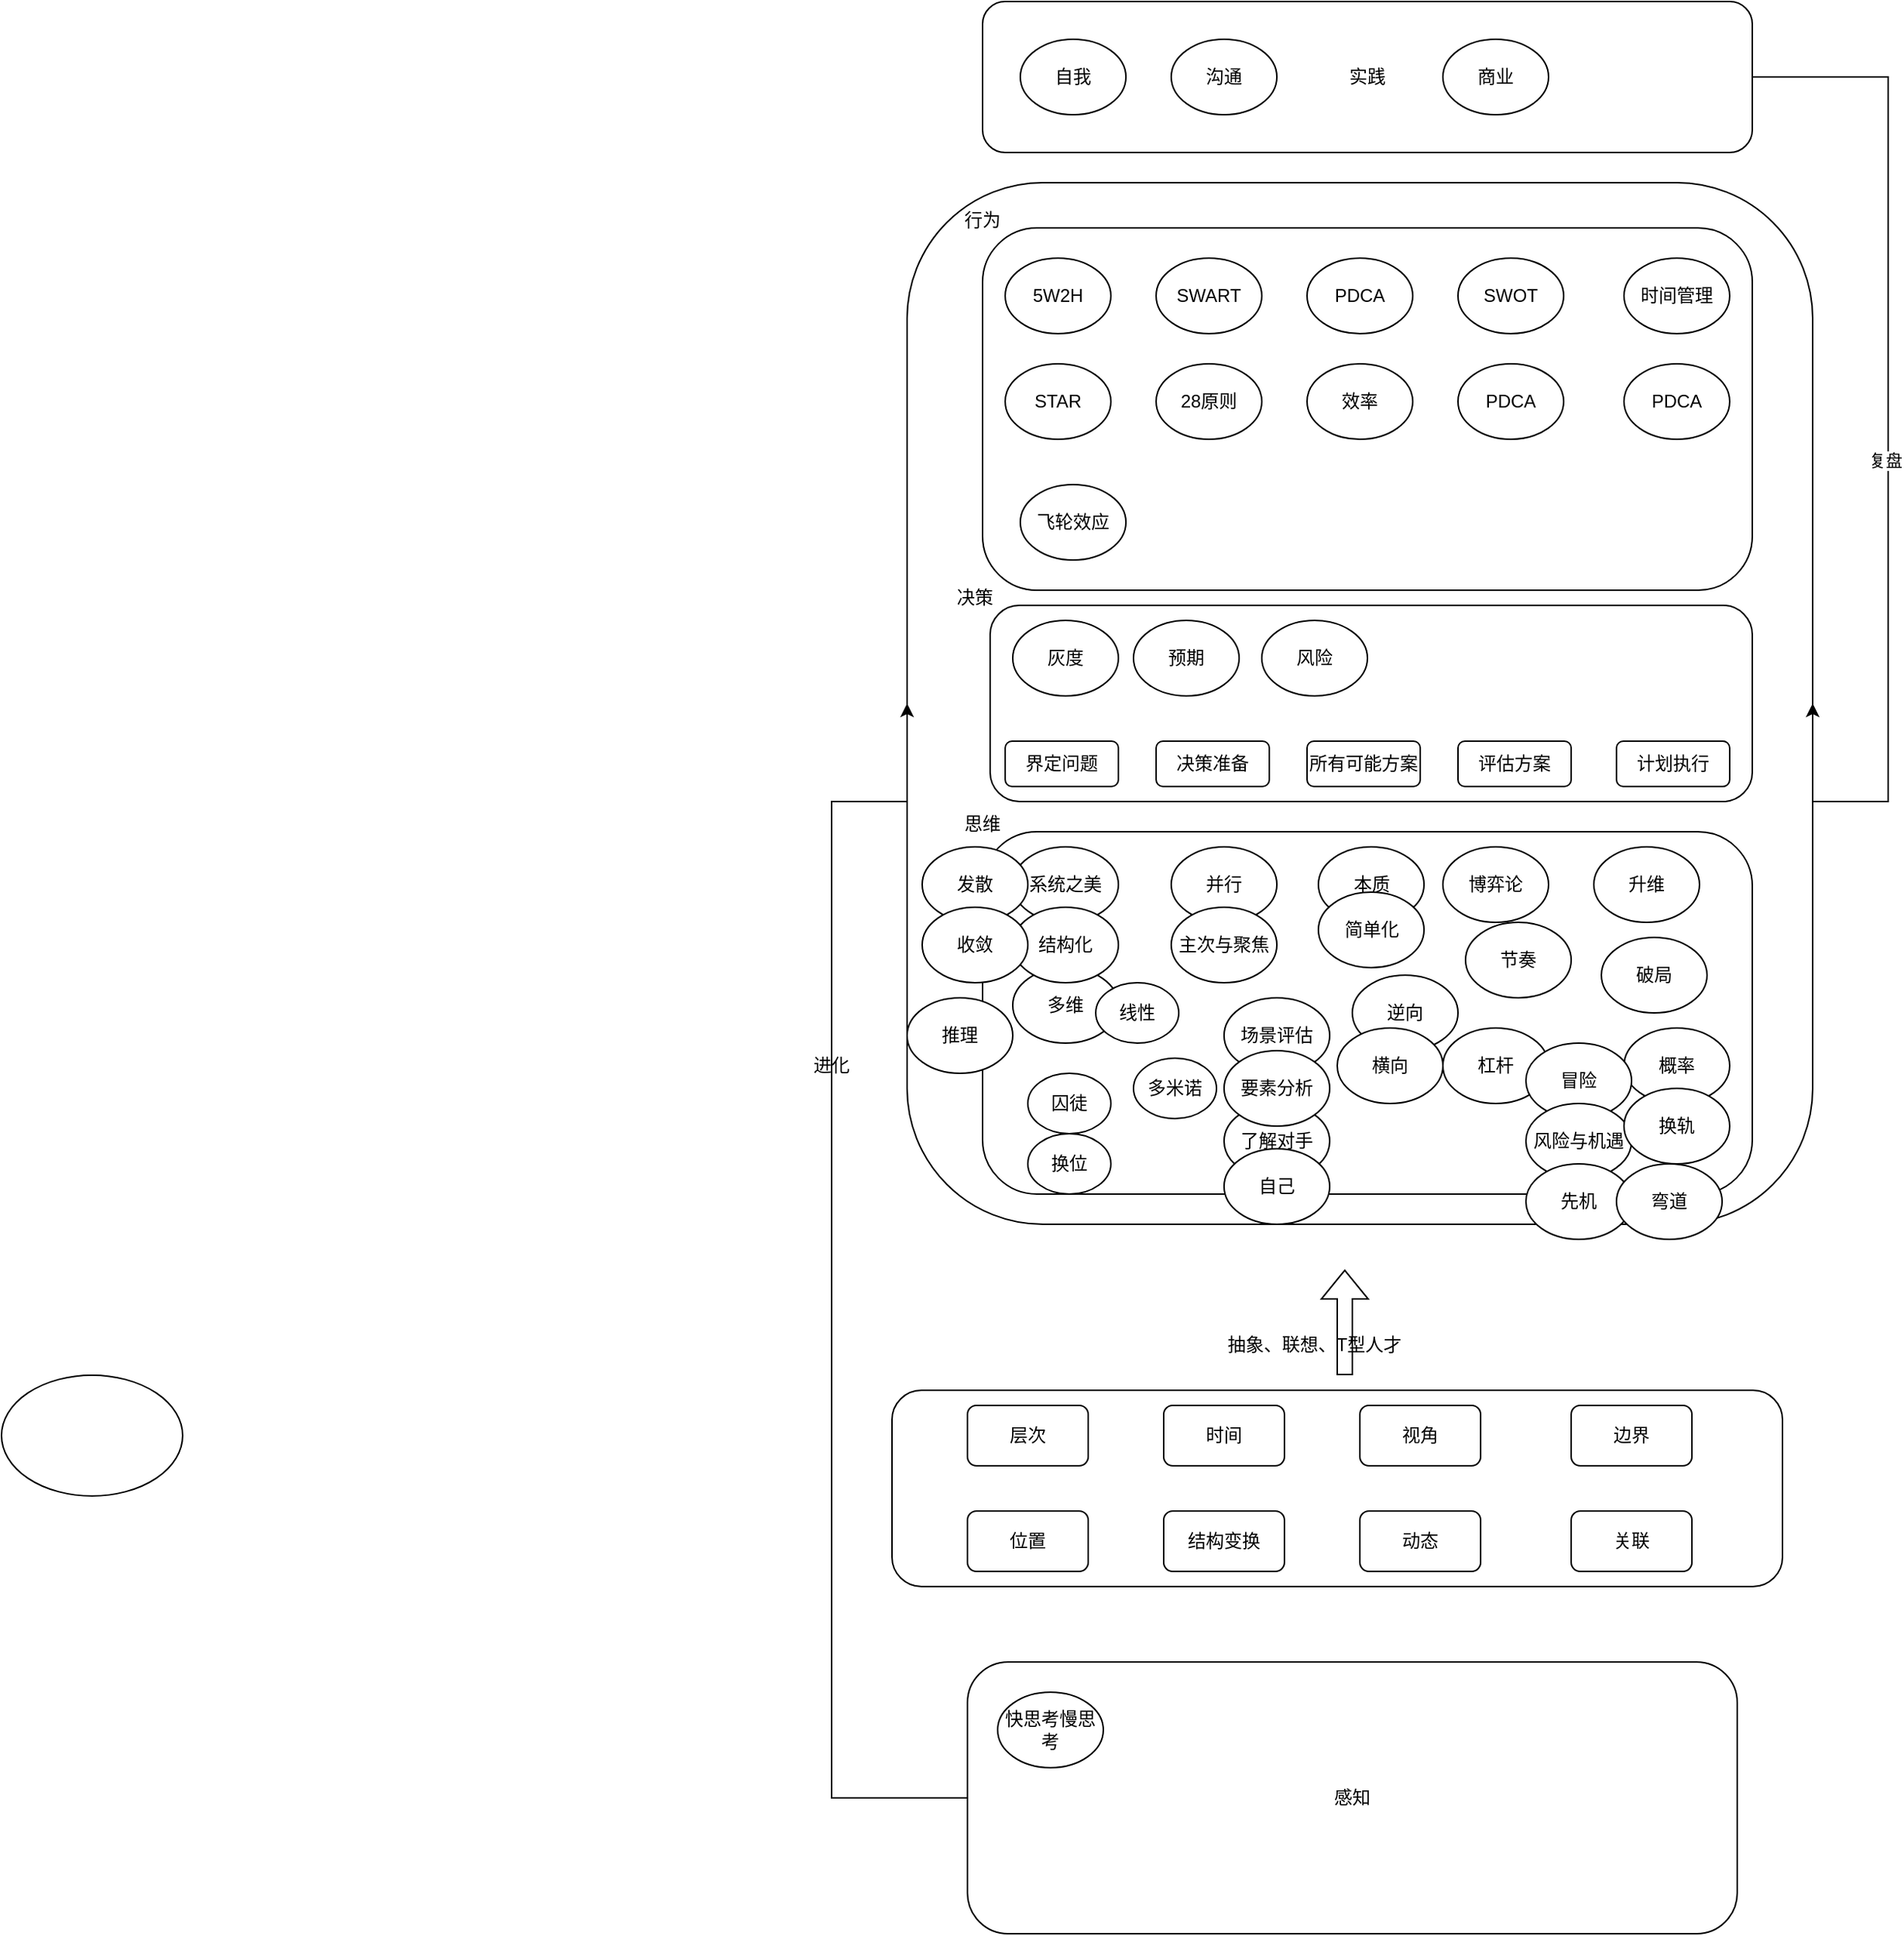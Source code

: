 <mxfile version="17.4.0" type="github">
  <diagram id="6t-HRYRo3RntBsjj9dX_" name="Page-1">
    <mxGraphModel dx="2249" dy="1969" grid="1" gridSize="10" guides="1" tooltips="1" connect="1" arrows="1" fold="1" page="1" pageScale="1" pageWidth="827" pageHeight="1169" math="0" shadow="0">
      <root>
        <mxCell id="0" />
        <mxCell id="1" parent="0" />
        <mxCell id="4zZC_BVY_g6dotP5J9YV-59" value="" style="rounded=1;whiteSpace=wrap;html=1;" vertex="1" parent="1">
          <mxGeometry x="150" y="530" width="590" height="130" as="geometry" />
        </mxCell>
        <mxCell id="4zZC_BVY_g6dotP5J9YV-17" value="" style="rounded=1;whiteSpace=wrap;html=1;" vertex="1" parent="1">
          <mxGeometry x="160" y="-270" width="600" height="690" as="geometry" />
        </mxCell>
        <mxCell id="4zZC_BVY_g6dotP5J9YV-1" value="层次" style="rounded=1;whiteSpace=wrap;html=1;" vertex="1" parent="1">
          <mxGeometry x="200" y="540" width="80" height="40" as="geometry" />
        </mxCell>
        <mxCell id="4zZC_BVY_g6dotP5J9YV-20" style="edgeStyle=orthogonalEdgeStyle;rounded=0;orthogonalLoop=1;jettySize=auto;html=1;exitX=0;exitY=0.5;exitDx=0;exitDy=0;entryX=0;entryY=0.5;entryDx=0;entryDy=0;" edge="1" parent="1" source="4zZC_BVY_g6dotP5J9YV-2" target="4zZC_BVY_g6dotP5J9YV-17">
          <mxGeometry relative="1" as="geometry">
            <Array as="points">
              <mxPoint x="110" y="800" />
              <mxPoint x="110" y="140" />
              <mxPoint x="160" y="140" />
            </Array>
          </mxGeometry>
        </mxCell>
        <mxCell id="4zZC_BVY_g6dotP5J9YV-2" value="感知" style="rounded=1;whiteSpace=wrap;html=1;" vertex="1" parent="1">
          <mxGeometry x="200" y="710" width="510" height="180" as="geometry" />
        </mxCell>
        <mxCell id="4zZC_BVY_g6dotP5J9YV-3" value="时间" style="rounded=1;whiteSpace=wrap;html=1;" vertex="1" parent="1">
          <mxGeometry x="330" y="540" width="80" height="40" as="geometry" />
        </mxCell>
        <mxCell id="4zZC_BVY_g6dotP5J9YV-4" value="视角" style="rounded=1;whiteSpace=wrap;html=1;" vertex="1" parent="1">
          <mxGeometry x="460" y="540" width="80" height="40" as="geometry" />
        </mxCell>
        <mxCell id="4zZC_BVY_g6dotP5J9YV-5" value="边界" style="rounded=1;whiteSpace=wrap;html=1;" vertex="1" parent="1">
          <mxGeometry x="600" y="540" width="80" height="40" as="geometry" />
        </mxCell>
        <mxCell id="4zZC_BVY_g6dotP5J9YV-6" value="" style="rounded=1;whiteSpace=wrap;html=1;" vertex="1" parent="1">
          <mxGeometry x="210" y="160" width="510" height="240" as="geometry" />
        </mxCell>
        <mxCell id="4zZC_BVY_g6dotP5J9YV-7" value="系统之美" style="ellipse;whiteSpace=wrap;html=1;" vertex="1" parent="1">
          <mxGeometry x="230" y="170" width="70" height="50" as="geometry" />
        </mxCell>
        <mxCell id="4zZC_BVY_g6dotP5J9YV-8" value="多维" style="ellipse;whiteSpace=wrap;html=1;" vertex="1" parent="1">
          <mxGeometry x="230" y="250" width="70" height="50" as="geometry" />
        </mxCell>
        <mxCell id="4zZC_BVY_g6dotP5J9YV-9" value="博弈论" style="ellipse;whiteSpace=wrap;html=1;" vertex="1" parent="1">
          <mxGeometry x="515" y="170" width="70" height="50" as="geometry" />
        </mxCell>
        <mxCell id="4zZC_BVY_g6dotP5J9YV-10" value="结构化" style="ellipse;whiteSpace=wrap;html=1;" vertex="1" parent="1">
          <mxGeometry x="230" y="210" width="70" height="50" as="geometry" />
        </mxCell>
        <mxCell id="4zZC_BVY_g6dotP5J9YV-11" value="" style="rounded=1;whiteSpace=wrap;html=1;" vertex="1" parent="1">
          <mxGeometry x="210" y="-240" width="510" height="240" as="geometry" />
        </mxCell>
        <mxCell id="4zZC_BVY_g6dotP5J9YV-12" value="思维" style="text;html=1;strokeColor=none;fillColor=none;align=center;verticalAlign=middle;whiteSpace=wrap;rounded=0;" vertex="1" parent="1">
          <mxGeometry x="180" y="140" width="60" height="30" as="geometry" />
        </mxCell>
        <mxCell id="4zZC_BVY_g6dotP5J9YV-13" value="行为" style="text;html=1;strokeColor=none;fillColor=none;align=center;verticalAlign=middle;whiteSpace=wrap;rounded=0;" vertex="1" parent="1">
          <mxGeometry x="180" y="-260" width="60" height="30" as="geometry" />
        </mxCell>
        <mxCell id="4zZC_BVY_g6dotP5J9YV-14" value="STAR" style="ellipse;whiteSpace=wrap;html=1;" vertex="1" parent="1">
          <mxGeometry x="225" y="-150" width="70" height="50" as="geometry" />
        </mxCell>
        <mxCell id="4zZC_BVY_g6dotP5J9YV-15" value="28原则" style="ellipse;whiteSpace=wrap;html=1;" vertex="1" parent="1">
          <mxGeometry x="325" y="-150" width="70" height="50" as="geometry" />
        </mxCell>
        <mxCell id="4zZC_BVY_g6dotP5J9YV-18" style="edgeStyle=orthogonalEdgeStyle;rounded=0;orthogonalLoop=1;jettySize=auto;html=1;exitX=1;exitY=0.5;exitDx=0;exitDy=0;entryX=1;entryY=0.5;entryDx=0;entryDy=0;" edge="1" parent="1" source="4zZC_BVY_g6dotP5J9YV-16" target="4zZC_BVY_g6dotP5J9YV-17">
          <mxGeometry relative="1" as="geometry">
            <Array as="points">
              <mxPoint x="810" y="-340" />
              <mxPoint x="810" y="140" />
              <mxPoint x="760" y="140" />
            </Array>
          </mxGeometry>
        </mxCell>
        <mxCell id="4zZC_BVY_g6dotP5J9YV-19" value="复盘" style="edgeLabel;html=1;align=center;verticalAlign=middle;resizable=0;points=[];" vertex="1" connectable="0" parent="4zZC_BVY_g6dotP5J9YV-18">
          <mxGeometry x="0.004" y="-2" relative="1" as="geometry">
            <mxPoint as="offset" />
          </mxGeometry>
        </mxCell>
        <mxCell id="4zZC_BVY_g6dotP5J9YV-16" value="实践" style="rounded=1;whiteSpace=wrap;html=1;" vertex="1" parent="1">
          <mxGeometry x="210" y="-390" width="510" height="100" as="geometry" />
        </mxCell>
        <mxCell id="4zZC_BVY_g6dotP5J9YV-21" value="进化" style="text;html=1;strokeColor=none;fillColor=none;align=center;verticalAlign=middle;whiteSpace=wrap;rounded=0;" vertex="1" parent="1">
          <mxGeometry x="80" y="300" width="60" height="30" as="geometry" />
        </mxCell>
        <mxCell id="4zZC_BVY_g6dotP5J9YV-22" value="自我" style="ellipse;whiteSpace=wrap;html=1;" vertex="1" parent="1">
          <mxGeometry x="235" y="-365" width="70" height="50" as="geometry" />
        </mxCell>
        <mxCell id="4zZC_BVY_g6dotP5J9YV-23" value="沟通" style="ellipse;whiteSpace=wrap;html=1;" vertex="1" parent="1">
          <mxGeometry x="335" y="-365" width="70" height="50" as="geometry" />
        </mxCell>
        <mxCell id="4zZC_BVY_g6dotP5J9YV-24" value="商业" style="ellipse;whiteSpace=wrap;html=1;" vertex="1" parent="1">
          <mxGeometry x="515" y="-365" width="70" height="50" as="geometry" />
        </mxCell>
        <mxCell id="4zZC_BVY_g6dotP5J9YV-25" value="" style="rounded=1;whiteSpace=wrap;html=1;" vertex="1" parent="1">
          <mxGeometry x="215" y="10" width="505" height="130" as="geometry" />
        </mxCell>
        <mxCell id="4zZC_BVY_g6dotP5J9YV-26" value="决策" style="text;html=1;strokeColor=none;fillColor=none;align=center;verticalAlign=middle;whiteSpace=wrap;rounded=0;" vertex="1" parent="1">
          <mxGeometry x="175" y="-10" width="60" height="30" as="geometry" />
        </mxCell>
        <mxCell id="4zZC_BVY_g6dotP5J9YV-27" value="灰度" style="ellipse;whiteSpace=wrap;html=1;" vertex="1" parent="1">
          <mxGeometry x="230" y="20" width="70" height="50" as="geometry" />
        </mxCell>
        <mxCell id="4zZC_BVY_g6dotP5J9YV-28" value="飞轮效应" style="ellipse;whiteSpace=wrap;html=1;" vertex="1" parent="1">
          <mxGeometry x="235" y="-70" width="70" height="50" as="geometry" />
        </mxCell>
        <mxCell id="4zZC_BVY_g6dotP5J9YV-30" value="效率" style="ellipse;whiteSpace=wrap;html=1;" vertex="1" parent="1">
          <mxGeometry x="425" y="-150" width="70" height="50" as="geometry" />
        </mxCell>
        <mxCell id="4zZC_BVY_g6dotP5J9YV-31" value="PDCA" style="ellipse;whiteSpace=wrap;html=1;" vertex="1" parent="1">
          <mxGeometry x="525" y="-150" width="70" height="50" as="geometry" />
        </mxCell>
        <mxCell id="4zZC_BVY_g6dotP5J9YV-32" value="PDCA" style="ellipse;whiteSpace=wrap;html=1;" vertex="1" parent="1">
          <mxGeometry x="635" y="-150" width="70" height="50" as="geometry" />
        </mxCell>
        <mxCell id="4zZC_BVY_g6dotP5J9YV-33" value="5W2H" style="ellipse;whiteSpace=wrap;html=1;" vertex="1" parent="1">
          <mxGeometry x="225" y="-220" width="70" height="50" as="geometry" />
        </mxCell>
        <mxCell id="4zZC_BVY_g6dotP5J9YV-34" value="SWART" style="ellipse;whiteSpace=wrap;html=1;" vertex="1" parent="1">
          <mxGeometry x="325" y="-220" width="70" height="50" as="geometry" />
        </mxCell>
        <mxCell id="4zZC_BVY_g6dotP5J9YV-35" value="PDCA" style="ellipse;whiteSpace=wrap;html=1;" vertex="1" parent="1">
          <mxGeometry x="425" y="-220" width="70" height="50" as="geometry" />
        </mxCell>
        <mxCell id="4zZC_BVY_g6dotP5J9YV-36" value="SWOT" style="ellipse;whiteSpace=wrap;html=1;" vertex="1" parent="1">
          <mxGeometry x="525" y="-220" width="70" height="50" as="geometry" />
        </mxCell>
        <mxCell id="4zZC_BVY_g6dotP5J9YV-37" value="时间管理" style="ellipse;whiteSpace=wrap;html=1;" vertex="1" parent="1">
          <mxGeometry x="635" y="-220" width="70" height="50" as="geometry" />
        </mxCell>
        <mxCell id="4zZC_BVY_g6dotP5J9YV-38" value="并行" style="ellipse;whiteSpace=wrap;html=1;" vertex="1" parent="1">
          <mxGeometry x="335" y="170" width="70" height="50" as="geometry" />
        </mxCell>
        <mxCell id="4zZC_BVY_g6dotP5J9YV-39" value="主次与聚焦" style="ellipse;whiteSpace=wrap;html=1;" vertex="1" parent="1">
          <mxGeometry x="335" y="210" width="70" height="50" as="geometry" />
        </mxCell>
        <mxCell id="4zZC_BVY_g6dotP5J9YV-40" value="界定问题" style="rounded=1;whiteSpace=wrap;html=1;" vertex="1" parent="1">
          <mxGeometry x="225" y="100" width="75" height="30" as="geometry" />
        </mxCell>
        <mxCell id="4zZC_BVY_g6dotP5J9YV-41" value="决策准备" style="rounded=1;whiteSpace=wrap;html=1;" vertex="1" parent="1">
          <mxGeometry x="325" y="100" width="75" height="30" as="geometry" />
        </mxCell>
        <mxCell id="4zZC_BVY_g6dotP5J9YV-42" value="所有可能方案" style="rounded=1;whiteSpace=wrap;html=1;" vertex="1" parent="1">
          <mxGeometry x="425" y="100" width="75" height="30" as="geometry" />
        </mxCell>
        <mxCell id="4zZC_BVY_g6dotP5J9YV-43" value="评估方案" style="rounded=1;whiteSpace=wrap;html=1;" vertex="1" parent="1">
          <mxGeometry x="525" y="100" width="75" height="30" as="geometry" />
        </mxCell>
        <mxCell id="4zZC_BVY_g6dotP5J9YV-44" value="计划执行" style="rounded=1;whiteSpace=wrap;html=1;" vertex="1" parent="1">
          <mxGeometry x="630" y="100" width="75" height="30" as="geometry" />
        </mxCell>
        <mxCell id="4zZC_BVY_g6dotP5J9YV-46" value="位置" style="rounded=1;whiteSpace=wrap;html=1;" vertex="1" parent="1">
          <mxGeometry x="200" y="610" width="80" height="40" as="geometry" />
        </mxCell>
        <mxCell id="4zZC_BVY_g6dotP5J9YV-47" value="结构变换" style="rounded=1;whiteSpace=wrap;html=1;" vertex="1" parent="1">
          <mxGeometry x="330" y="610" width="80" height="40" as="geometry" />
        </mxCell>
        <mxCell id="4zZC_BVY_g6dotP5J9YV-48" value="动态" style="rounded=1;whiteSpace=wrap;html=1;" vertex="1" parent="1">
          <mxGeometry x="460" y="610" width="80" height="40" as="geometry" />
        </mxCell>
        <mxCell id="4zZC_BVY_g6dotP5J9YV-49" value="关联" style="rounded=1;whiteSpace=wrap;html=1;" vertex="1" parent="1">
          <mxGeometry x="600" y="610" width="80" height="40" as="geometry" />
        </mxCell>
        <mxCell id="4zZC_BVY_g6dotP5J9YV-50" value="升维" style="ellipse;whiteSpace=wrap;html=1;" vertex="1" parent="1">
          <mxGeometry x="615" y="170" width="70" height="50" as="geometry" />
        </mxCell>
        <mxCell id="4zZC_BVY_g6dotP5J9YV-52" value="" style="ellipse;whiteSpace=wrap;html=1;" vertex="1" parent="1">
          <mxGeometry x="-440" y="520" width="120" height="80" as="geometry" />
        </mxCell>
        <mxCell id="4zZC_BVY_g6dotP5J9YV-53" value="快思考慢思考" style="ellipse;whiteSpace=wrap;html=1;" vertex="1" parent="1">
          <mxGeometry x="220" y="730" width="70" height="50" as="geometry" />
        </mxCell>
        <mxCell id="4zZC_BVY_g6dotP5J9YV-54" value="破局" style="ellipse;whiteSpace=wrap;html=1;" vertex="1" parent="1">
          <mxGeometry x="620" y="230" width="70" height="50" as="geometry" />
        </mxCell>
        <mxCell id="4zZC_BVY_g6dotP5J9YV-55" value="线性" style="ellipse;whiteSpace=wrap;html=1;" vertex="1" parent="1">
          <mxGeometry x="285" y="260" width="55" height="40" as="geometry" />
        </mxCell>
        <mxCell id="4zZC_BVY_g6dotP5J9YV-56" value="逆向" style="ellipse;whiteSpace=wrap;html=1;" vertex="1" parent="1">
          <mxGeometry x="455" y="255" width="70" height="50" as="geometry" />
        </mxCell>
        <mxCell id="4zZC_BVY_g6dotP5J9YV-57" value="杠杆" style="ellipse;whiteSpace=wrap;html=1;" vertex="1" parent="1">
          <mxGeometry x="515" y="290" width="70" height="50" as="geometry" />
        </mxCell>
        <mxCell id="4zZC_BVY_g6dotP5J9YV-58" value="概率" style="ellipse;whiteSpace=wrap;html=1;" vertex="1" parent="1">
          <mxGeometry x="635" y="290" width="70" height="50" as="geometry" />
        </mxCell>
        <mxCell id="4zZC_BVY_g6dotP5J9YV-60" value="" style="shape=flexArrow;endArrow=classic;html=1;rounded=0;" edge="1" parent="1">
          <mxGeometry width="50" height="50" relative="1" as="geometry">
            <mxPoint x="450" y="520" as="sourcePoint" />
            <mxPoint x="450" y="450" as="targetPoint" />
          </mxGeometry>
        </mxCell>
        <mxCell id="4zZC_BVY_g6dotP5J9YV-61" value="抽象、联想、T型人才" style="text;html=1;strokeColor=none;fillColor=none;align=center;verticalAlign=middle;whiteSpace=wrap;rounded=0;" vertex="1" parent="1">
          <mxGeometry x="295" y="480" width="270" height="40" as="geometry" />
        </mxCell>
        <mxCell id="4zZC_BVY_g6dotP5J9YV-62" value="了解对手" style="ellipse;whiteSpace=wrap;html=1;" vertex="1" parent="1">
          <mxGeometry x="370" y="340" width="70" height="50" as="geometry" />
        </mxCell>
        <mxCell id="4zZC_BVY_g6dotP5J9YV-63" value="场景评估" style="ellipse;whiteSpace=wrap;html=1;" vertex="1" parent="1">
          <mxGeometry x="370" y="270" width="70" height="50" as="geometry" />
        </mxCell>
        <mxCell id="4zZC_BVY_g6dotP5J9YV-64" value="要素分析" style="ellipse;whiteSpace=wrap;html=1;" vertex="1" parent="1">
          <mxGeometry x="370" y="305" width="70" height="50" as="geometry" />
        </mxCell>
        <mxCell id="4zZC_BVY_g6dotP5J9YV-65" value="自己" style="ellipse;whiteSpace=wrap;html=1;" vertex="1" parent="1">
          <mxGeometry x="370" y="370" width="70" height="50" as="geometry" />
        </mxCell>
        <mxCell id="4zZC_BVY_g6dotP5J9YV-66" value="冒险" style="ellipse;whiteSpace=wrap;html=1;" vertex="1" parent="1">
          <mxGeometry x="570" y="300" width="70" height="50" as="geometry" />
        </mxCell>
        <mxCell id="4zZC_BVY_g6dotP5J9YV-67" value="风险与机遇" style="ellipse;whiteSpace=wrap;html=1;" vertex="1" parent="1">
          <mxGeometry x="570" y="340" width="70" height="50" as="geometry" />
        </mxCell>
        <mxCell id="4zZC_BVY_g6dotP5J9YV-68" value="本质" style="ellipse;whiteSpace=wrap;html=1;" vertex="1" parent="1">
          <mxGeometry x="432.5" y="170" width="70" height="50" as="geometry" />
        </mxCell>
        <mxCell id="4zZC_BVY_g6dotP5J9YV-69" value="简单化" style="ellipse;whiteSpace=wrap;html=1;" vertex="1" parent="1">
          <mxGeometry x="432.5" y="200" width="70" height="50" as="geometry" />
        </mxCell>
        <mxCell id="4zZC_BVY_g6dotP5J9YV-70" value="先机" style="ellipse;whiteSpace=wrap;html=1;" vertex="1" parent="1">
          <mxGeometry x="570" y="380" width="70" height="50" as="geometry" />
        </mxCell>
        <mxCell id="4zZC_BVY_g6dotP5J9YV-71" value="节奏" style="ellipse;whiteSpace=wrap;html=1;" vertex="1" parent="1">
          <mxGeometry x="530" y="220" width="70" height="50" as="geometry" />
        </mxCell>
        <mxCell id="4zZC_BVY_g6dotP5J9YV-72" value="囚徒" style="ellipse;whiteSpace=wrap;html=1;" vertex="1" parent="1">
          <mxGeometry x="240" y="320" width="55" height="40" as="geometry" />
        </mxCell>
        <mxCell id="4zZC_BVY_g6dotP5J9YV-73" value="预期" style="ellipse;whiteSpace=wrap;html=1;" vertex="1" parent="1">
          <mxGeometry x="310" y="20" width="70" height="50" as="geometry" />
        </mxCell>
        <mxCell id="4zZC_BVY_g6dotP5J9YV-74" value="风险" style="ellipse;whiteSpace=wrap;html=1;" vertex="1" parent="1">
          <mxGeometry x="395" y="20" width="70" height="50" as="geometry" />
        </mxCell>
        <mxCell id="4zZC_BVY_g6dotP5J9YV-75" value="多米诺" style="ellipse;whiteSpace=wrap;html=1;" vertex="1" parent="1">
          <mxGeometry x="310" y="310" width="55" height="40" as="geometry" />
        </mxCell>
        <mxCell id="4zZC_BVY_g6dotP5J9YV-76" value="换位" style="ellipse;whiteSpace=wrap;html=1;" vertex="1" parent="1">
          <mxGeometry x="240" y="360" width="55" height="40" as="geometry" />
        </mxCell>
        <mxCell id="4zZC_BVY_g6dotP5J9YV-77" value="横向" style="ellipse;whiteSpace=wrap;html=1;" vertex="1" parent="1">
          <mxGeometry x="445" y="290" width="70" height="50" as="geometry" />
        </mxCell>
        <mxCell id="4zZC_BVY_g6dotP5J9YV-78" value="弯道" style="ellipse;whiteSpace=wrap;html=1;" vertex="1" parent="1">
          <mxGeometry x="630" y="380" width="70" height="50" as="geometry" />
        </mxCell>
        <mxCell id="4zZC_BVY_g6dotP5J9YV-79" value="换轨" style="ellipse;whiteSpace=wrap;html=1;" vertex="1" parent="1">
          <mxGeometry x="635" y="330" width="70" height="50" as="geometry" />
        </mxCell>
        <mxCell id="4zZC_BVY_g6dotP5J9YV-80" value="发散" style="ellipse;whiteSpace=wrap;html=1;" vertex="1" parent="1">
          <mxGeometry x="170" y="170" width="70" height="50" as="geometry" />
        </mxCell>
        <mxCell id="4zZC_BVY_g6dotP5J9YV-81" value="收敛" style="ellipse;whiteSpace=wrap;html=1;" vertex="1" parent="1">
          <mxGeometry x="170" y="210" width="70" height="50" as="geometry" />
        </mxCell>
        <mxCell id="4zZC_BVY_g6dotP5J9YV-82" value="推理" style="ellipse;whiteSpace=wrap;html=1;" vertex="1" parent="1">
          <mxGeometry x="160" y="270" width="70" height="50" as="geometry" />
        </mxCell>
      </root>
    </mxGraphModel>
  </diagram>
</mxfile>
